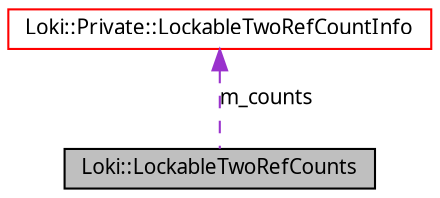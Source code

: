 digraph G
{
  bgcolor="transparent";
  edge [fontname="FreeSans.ttf",fontsize=10,labelfontname="FreeSans.ttf",labelfontsize=10];
  node [fontname="FreeSans.ttf",fontsize=10,shape=record];
  Node1 [label="Loki::LockableTwoRefCounts",height=0.2,width=0.4,color="black", fillcolor="grey75", style="filled" fontcolor="black"];
  Node2 -> Node1 [dir=back,color="darkorchid3",fontsize=10,style="dashed",label="m_counts",fontname="FreeSans.ttf"];
  Node2 [label="Loki::Private::LockableTwoRefCountInfo",height=0.2,width=0.4,color="red",URL="$a00685.html"];
}

